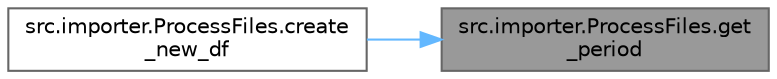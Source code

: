 digraph "src.importer.ProcessFiles.get_period"
{
 // LATEX_PDF_SIZE
  bgcolor="transparent";
  edge [fontname=Helvetica,fontsize=10,labelfontname=Helvetica,labelfontsize=10];
  node [fontname=Helvetica,fontsize=10,shape=box,height=0.2,width=0.4];
  rankdir="RL";
  Node1 [id="Node000001",label="src.importer.ProcessFiles.get\l_period",height=0.2,width=0.4,color="gray40", fillcolor="grey60", style="filled", fontcolor="black",tooltip=" "];
  Node1 -> Node2 [id="edge1_Node000001_Node000002",dir="back",color="steelblue1",style="solid",tooltip=" "];
  Node2 [id="Node000002",label="src.importer.ProcessFiles.create\l_new_df",height=0.2,width=0.4,color="grey40", fillcolor="white", style="filled",URL="$namespacesrc_1_1importer_1_1_process_files.html#a7106eded5ab663ced2a72534418f49ee",tooltip=" "];
}
